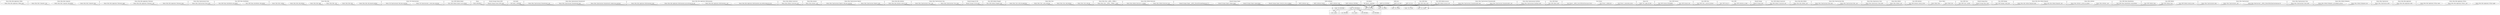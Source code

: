 digraph {
graph [overlap=false]
subgraph cluster_Moose_Meta_Role_Application_ToRole {
	label="Moose::Meta::Role::Application::ToRole";
	"Moose::Meta::Role::Application::ToRole::meta";
}
subgraph cluster_Moose_Meta_Role_Composite {
	label="Moose::Meta::Role::Composite";
	"Moose::Meta::Role::Composite::meta";
	"Moose::Meta::Role::Composite::add_method";
	"Moose::Meta::Role::Composite::_new";
}
subgraph cluster_Moose_Meta_Role_Application_ToInstance {
	label="Moose::Meta::Role::Application::ToInstance";
	"Moose::Meta::Role::Application::ToInstance::meta";
	"Moose::Meta::Role::Application::ToInstance::_new";
	"Moose::Meta::Role::Application::ToInstance::apply";
}
subgraph cluster_vars {
	label="vars";
	"vars::BEGIN@8";
	"vars::BEGIN@3";
	"vars::import";
	"vars::BEGIN@7";
}
subgraph cluster_Moose_Meta_TypeConstraint_Enum {
	label="Moose::Meta::TypeConstraint::Enum";
	"Moose::Meta::TypeConstraint::Enum::meta";
}
subgraph cluster_Class_MOP_Mixin_HasMethods {
	label="Class::MOP::Mixin::HasMethods";
	"Class::MOP::Mixin::HasMethods::add_method";
	"Class::MOP::Mixin::HasMethods::get_method";
}
subgraph cluster_Moose_Meta_Role {
	label="Moose::Meta::Role";
	"Moose::Meta::Role::add_required_methods";
	"Moose::Meta::Role::meta";
	"Moose::Meta::Role::_new";
	"Moose::Meta::Role::apply";
	"Moose::Meta::Role::add_attribute";
	"Moose::Meta::Role::combine";
}
subgraph cluster_Moose_Util_TypeConstraints {
	label="Moose::Util::TypeConstraints";
	"Moose::Util::TypeConstraints::_create_type_constraint";
	"Moose::Util::TypeConstraints::find_type_constraint";
}
subgraph cluster_Class_MOP_Method_Inlined {
	label="Class::MOP::Method::Inlined";
	"Class::MOP::Method::Inlined::can_be_inlined";
}
subgraph cluster_Moose {
	label="Moose";
	"Moose::BEGIN@13";
}
subgraph cluster_MooseX_Storage_Format_JSON {
	label="MooseX::Storage::Format::JSON";
	"MooseX::Storage::Format::JSON::meta";
}
subgraph cluster_Sub_Install {
	label="Sub::Install";
	"Sub::Install::_CODELIKE";
}
subgraph cluster_Moose_Meta_TypeConstraint_Parameterized {
	label="Moose::Meta::TypeConstraint::Parameterized";
	"Moose::Meta::TypeConstraint::Parameterized::compile_type_constraint";
	"Moose::Meta::TypeConstraint::Parameterized::meta";
	"Moose::Meta::TypeConstraint::Parameterized::_new";
}
subgraph cluster_Moose_Meta_Role_Application_RoleSummation {
	label="Moose::Meta::Role::Application::RoleSummation";
	"Moose::Meta::Role::Application::RoleSummation::get_method_aliases_for_role";
	"Moose::Meta::Role::Application::RoleSummation::_new";
	"Moose::Meta::Role::Application::RoleSummation::get_exclusions_for_role";
	"Moose::Meta::Role::Application::RoleSummation::meta";
}
subgraph cluster_Moose_Meta_Method_Constructor {
	label="Moose::Meta::Method::Constructor";
	"Moose::Meta::Method::Constructor::new";
}
subgraph cluster_Moose_Meta_Instance {
	label="Moose::Meta::Instance";
	"Moose::Meta::Instance::_new";
}
subgraph cluster_Moose_Meta_TypeConstraint_Registry {
	label="Moose::Meta::TypeConstraint::Registry";
	"Moose::Meta::TypeConstraint::Registry::meta";
	"Moose::Meta::TypeConstraint::Registry::add_type_constraint";
}
subgraph cluster_Moose_Meta_Role_Attribute {
	label="Moose::Meta::Role::Attribute";
	"Moose::Meta::Role::Attribute::attach_to_role";
}
subgraph cluster_Scalar_Util {
	label="Scalar::Util";
	"Scalar::Util::BEGIN@9";
	"Scalar::Util::refaddr";
	"Scalar::Util::reftype";
	"Scalar::Util::isweak";
	"Scalar::Util::blessed";
	"Scalar::Util::BEGIN@10";
	"Scalar::Util::weaken";
}
subgraph cluster_Moose_Meta_TypeConstraint_Class {
	label="Moose::Meta::TypeConstraint::Class";
	"Moose::Meta::TypeConstraint::Class::meta";
	"Moose::Meta::TypeConstraint::Class::_new";
}
subgraph cluster_MooseX_Storage_IO_File {
	label="MooseX::Storage::IO::File";
	"MooseX::Storage::IO::File::meta";
}
subgraph cluster_Class_MOP_Method_Wrapped {
	label="Class::MOP::Method::Wrapped";
	"Class::MOP::Method::Wrapped::wrap";
}
subgraph cluster_Moose_Meta_Class {
	label="Moose::Meta::Class";
	"Moose::Meta::Class::add_role";
	"Moose::Meta::Class::add_attribute";
	"Moose::Meta::Class::_anon_cache_key";
	"Moose::Meta::Class::add_role_application";
}
subgraph cluster_Moose_Meta_Class___ANON___SERIAL_1 {
	label="Moose::Meta::Class::__ANON__::SERIAL::1";
	"Moose::Meta::Class::__ANON__::SERIAL::1::meta";
}
subgraph cluster_Moose_Meta_Method_Destructor {
	label="Moose::Meta::Method::Destructor";
	"Moose::Meta::Method::Destructor::new";
	"Moose::Meta::Method::Destructor::is_needed";
}
subgraph cluster_MooseX_Storage_Engine {
	label="MooseX::Storage::Engine";
	"MooseX::Storage::Engine::collapse_object";
	"MooseX::Storage::Engine::check_for_cycle_in_collapse";
	"MooseX::Storage::Engine::expand_object";
	"MooseX::Storage::Engine::__ANON__[MooseX/Storage/Engine.pm:277]";
}
subgraph cluster_PerlFu_JobQueue {
	label="PerlFu::JobQueue";
	"PerlFu::JobQueue::DESTROY";
	"PerlFu::JobQueue::meta";
	"PerlFu::JobQueue::kestrel";
	"PerlFu::JobQueue::new";
}
subgraph cluster_Net_Kestrel {
	label="Net::Kestrel";
	"Net::Kestrel::_connection";
}
subgraph cluster_PerlFu_Job {
	label="PerlFu::Job";
	"PerlFu::Job::new";
	"PerlFu::Job::meta";
	"PerlFu::Job::DESTROY";
}
subgraph cluster_Class_MOP_Mixin {
	label="Class::MOP::Mixin";
	"Class::MOP::Mixin::meta";
}
subgraph cluster_Class_MOP_Method_Accessor {
	label="Class::MOP::Method::Accessor";
	"Class::MOP::Method::Accessor::new";
}
subgraph cluster_Moose_Meta_TypeConstraint_Parameterizable {
	label="Moose::Meta::TypeConstraint::Parameterizable";
	"Moose::Meta::TypeConstraint::Parameterizable::_new";
	"Moose::Meta::TypeConstraint::Parameterizable::meta";
}
subgraph cluster_Moose_Meta_TypeConstraint_DuckType {
	label="Moose::Meta::TypeConstraint::DuckType";
	"Moose::Meta::TypeConstraint::DuckType::meta";
}
subgraph cluster_Class_MOP_Object {
	label="Class::MOP::Object";
	"Class::MOP::Object::meta";
}
subgraph cluster_Eval_Closure {
	label="Eval::Closure";
	"Eval::Closure::_canonicalize_source";
	"Eval::Closure::_validate_env";
	"Eval::Closure::__ANON__[(eval 83)[Eval/Closure.pm:124]:2]";
}
subgraph cluster_Moose_Util {
	label="Moose::Util";
	"Moose::Util::_apply_all_roles";
}
subgraph cluster_strict {
	label="strict";
	"strict::import";
}
subgraph cluster_Class_MOP_Instance {
	label="Class::MOP::Instance";
	"Class::MOP::Instance::BUILDARGS";
	"Class::MOP::Instance::new";
}
subgraph cluster_Class_MOP_Class {
	label="Class::MOP::Class";
	"Class::MOP::Class::_construct_instance";
}
subgraph cluster_Class_MOP {
	label="Class::MOP";
	"Class::MOP::class_of";
	"Class::MOP::metaclass_is_weak";
}
subgraph cluster_MooseX_Storage {
	label="MooseX::Storage";
	"MooseX::Storage::meta";
}
subgraph cluster_Class_MOP_Method_Constructor {
	label="Class::MOP::Method::Constructor";
	"Class::MOP::Method::Constructor::new";
}
subgraph cluster_Moose_Meta_Role_Method {
	label="Moose::Meta::Role::Method";
	"Moose::Meta::Role::Method::_new";
}
subgraph cluster_Moose_Meta_TypeConstraint_Role {
	label="Moose::Meta::TypeConstraint::Role";
	"Moose::Meta::TypeConstraint::Role::_new";
	"Moose::Meta::TypeConstraint::Role::meta";
}
subgraph cluster_Moose_Meta_TypeCoercion_Union {
	label="Moose::Meta::TypeCoercion::Union";
	"Moose::Meta::TypeCoercion::Union::meta";
}
subgraph cluster_Moose_Meta_Method {
	label="Moose::Meta::Method";
	"Moose::Meta::Method::_new";
}
subgraph cluster_Class_MOP_Attribute {
	label="Class::MOP::Attribute";
	"Class::MOP::Attribute::attach_to_class";
}
subgraph cluster_Moose_Object {
	label="Moose::Object";
	"Moose::Object::new";
	"Moose::Object::does";
}
subgraph cluster_Class_MOP_Class_ {
	label="Class::MOP::Class:";
	"Class::MOP::Class:::around";
}
subgraph cluster_MooseX_Storage_Basic {
	label="MooseX::Storage::Basic";
	"MooseX::Storage::Basic::meta";
}
subgraph cluster_Class_MOP_Package {
	label="Class::MOP::Package";
	"Class::MOP::Package::create_anon";
}
subgraph cluster_Moose_Meta_Role_Method_Required {
	label="Moose::Meta::Role::Method::Required";
	"Moose::Meta::Role::Method::Required::_new";
	"Moose::Meta::Role::Method::Required::meta";
}
subgraph cluster_Moose_Meta_Attribute {
	label="Moose::Meta::Attribute";
	"Moose::Meta::Attribute::_new";
	"Moose::Meta::Attribute::_process_isa_option";
}
subgraph cluster_Class_MOP_Mixin_HasAttributes {
	label="Class::MOP::Mixin::HasAttributes";
	"Class::MOP::Mixin::HasAttributes::add_attribute";
}
subgraph cluster_Class_MOP_Method {
	label="Class::MOP::Method";
	"Class::MOP::Method::clone";
	"Class::MOP::Method::attach_to_class";
	"Class::MOP::Method::wrap";
}
subgraph cluster_Moose_Meta_TypeConstraint {
	label="Moose::Meta::TypeConstraint";
	"Moose::Meta::TypeConstraint::meta";
	"Moose::Meta::TypeConstraint::__ANON__[Moose/Meta/TypeConstraint.pm:14]";
	"Moose::Meta::TypeConstraint::_new";
}
subgraph cluster_Moose_Meta_TypeConstraint_Union {
	label="Moose::Meta::TypeConstraint::Union";
	"Moose::Meta::TypeConstraint::Union::meta";
}
subgraph cluster_Moose_Meta_Method_Delegation {
	label="Moose::Meta::Method::Delegation";
	"Moose::Meta::Method::Delegation::new";
	"Moose::Meta::Method::Delegation::_get_delegate_accessor";
}
subgraph cluster_Moose_Meta_TypeCoercion {
	label="Moose::Meta::TypeCoercion";
	"Moose::Meta::TypeCoercion::meta";
}
subgraph cluster_Moose_Meta_Role_Application {
	label="Moose::Meta::Role::Application";
	"Moose::Meta::Role::Application::meta";
}
subgraph cluster_Moose_Meta_Role_Application_ToClass {
	label="Moose::Meta::Role::Application::ToClass";
	"Moose::Meta::Role::Application::ToClass::meta";
	"Moose::Meta::Role::Application::ToClass::_new";
	"Moose::Meta::Role::Application::ToClass::apply";
}
"Moose::Object::does" -> "Scalar::Util::blessed";
"Class::MOP::class_of" -> "Scalar::Util::blessed";
"Moose::Meta::Role::Composite::add_method" -> "Scalar::Util::blessed";
"MooseX::Storage::meta" -> "Scalar::Util::blessed";
"Moose::Meta::Method::Delegation::_get_delegate_accessor" -> "Scalar::Util::blessed";
"Moose::Meta::Role::add_required_methods" -> "Scalar::Util::blessed";
"Class::MOP::Class::_construct_instance" -> "Scalar::Util::blessed";
"Moose::Meta::Method::Destructor::is_needed" -> "Scalar::Util::blessed";
"Moose::Meta::Method::Delegation::new" -> "Scalar::Util::blessed";
"Moose::Meta::TypeCoercion::Union::meta" -> "Scalar::Util::blessed";
"PerlFu::JobQueue::DESTROY" -> "Scalar::Util::blessed";
"Class::MOP::Method::wrap" -> "Scalar::Util::blessed";
"Moose::Meta::TypeConstraint::_new" -> "Scalar::Util::blessed";
"Moose::Meta::TypeConstraint::Registry::add_type_constraint" -> "Scalar::Util::blessed";
"PerlFu::JobQueue::new" -> "Scalar::Util::blessed";
"Moose::Meta::Role::Application::ToClass::meta" -> "Scalar::Util::blessed";
"Moose::Meta::Class::__ANON__::SERIAL::1::meta" -> "Scalar::Util::blessed";
"Moose::Util::TypeConstraints::find_type_constraint" -> "Scalar::Util::blessed";
"Moose::Meta::TypeConstraint::Parameterizable::_new" -> "Scalar::Util::blessed";
"Moose::Meta::TypeCoercion::meta" -> "Scalar::Util::blessed";
"Class::MOP::Method::clone" -> "Scalar::Util::blessed";
"Moose::Object::new" -> "Scalar::Util::blessed";
"Class::MOP::Method::Wrapped::wrap" -> "Scalar::Util::blessed";
"Moose::Meta::TypeConstraint::Parameterized::_new" -> "Scalar::Util::blessed";
"PerlFu::Job::meta" -> "Scalar::Util::blessed";
"Class::MOP::Mixin::meta" -> "Scalar::Util::blessed";
"MooseX::Storage::Basic::meta" -> "Scalar::Util::blessed";
"Moose::Util::_apply_all_roles" -> "Scalar::Util::blessed";
"PerlFu::JobQueue::meta" -> "Scalar::Util::blessed";
"Sub::Install::_CODELIKE" -> "Scalar::Util::blessed";
"Moose::Util::TypeConstraints::_create_type_constraint" -> "Scalar::Util::blessed";
"Moose::Meta::Role::meta" -> "Scalar::Util::blessed";
"Moose::Meta::Class::add_role_application" -> "Scalar::Util::blessed";
"Moose::Meta::Attribute::_process_isa_option" -> "Scalar::Util::blessed";
"Class::MOP::Mixin::HasMethods::get_method" -> "Scalar::Util::blessed";
"Moose::Meta::TypeConstraint::Parameterizable::meta" -> "Scalar::Util::blessed";
"Moose::Meta::TypeConstraint::Parameterized::compile_type_constraint" -> "Scalar::Util::blessed";
"Class::MOP::Mixin::HasMethods::add_method" -> "Scalar::Util::blessed";
"Moose::Meta::Class::_anon_cache_key" -> "Scalar::Util::blessed";
"Moose::Meta::Role::Attribute::attach_to_role" -> "Scalar::Util::blessed";
"Moose::Meta::Role::Method::Required::meta" -> "Scalar::Util::blessed";
"Eval::Closure::__ANON__[(eval 83)[Eval/Closure.pm:124]:2]" -> "Scalar::Util::blessed";
"Class::MOP::Attribute::attach_to_class" -> "Scalar::Util::blessed";
"Moose::Meta::TypeConstraint::Enum::meta" -> "Scalar::Util::blessed";
"MooseX::Storage::Format::JSON::meta" -> "Scalar::Util::blessed";
"Moose::Meta::Method::_new" -> "Scalar::Util::blessed";
"Moose::Meta::TypeConstraint::Union::meta" -> "Scalar::Util::blessed";
"MooseX::Storage::IO::File::meta" -> "Scalar::Util::blessed";
"Moose::Meta::Role::_new" -> "Scalar::Util::blessed";
"Moose::Meta::TypeConstraint::Role::_new" -> "Scalar::Util::blessed";
"Moose::Meta::Instance::_new" -> "Scalar::Util::blessed";
"Moose::Meta::Role::Application::RoleSummation::meta" -> "Scalar::Util::blessed";
"Moose::Meta::Role::Composite::meta" -> "Scalar::Util::blessed";
"Class::MOP::Instance::BUILDARGS" -> "Scalar::Util::blessed";
"Moose::Meta::Class::add_attribute" -> "Scalar::Util::blessed";
"Moose::Meta::Role::Application::RoleSummation::get_exclusions_for_role" -> "Scalar::Util::blessed";
"Moose::Meta::Role::add_attribute" -> "Scalar::Util::blessed";
"Moose::Meta::Role::Composite::_new" -> "Scalar::Util::blessed";
"Moose::Meta::TypeConstraint::Role::meta" -> "Scalar::Util::blessed";
"Moose::Meta::Role::Application::RoleSummation::_new" -> "Scalar::Util::blessed";
"Moose::Meta::Role::Method::Required::_new" -> "Scalar::Util::blessed";
"Moose::Meta::TypeConstraint::Parameterized::meta" -> "Scalar::Util::blessed";
"Moose::Meta::TypeConstraint::Class::_new" -> "Scalar::Util::blessed";
"Moose::Meta::TypeConstraint::Class::meta" -> "Scalar::Util::blessed";
"Moose::Meta::Role::Application::ToInstance::apply" -> "Scalar::Util::blessed";
"Net::Kestrel::_connection" -> "Scalar::Util::blessed";
"Moose::Meta::Class::add_role" -> "Scalar::Util::blessed";
"Moose::Meta::TypeConstraint::meta" -> "Scalar::Util::blessed";
"PerlFu::Job::new" -> "Scalar::Util::blessed";
"Moose::Meta::TypeConstraint::Registry::meta" -> "Scalar::Util::blessed";
"Class::MOP::Object::meta" -> "Scalar::Util::blessed";
"Moose::Meta::Role::Application::ToRole::meta" -> "Scalar::Util::blessed";
"Moose::Meta::Role::Application::meta" -> "Scalar::Util::blessed";
"PerlFu::JobQueue::kestrel" -> "Scalar::Util::blessed";
"Moose::Meta::Role::combine" -> "Scalar::Util::blessed";
"Moose::Meta::Role::Application::ToClass::_new" -> "Scalar::Util::blessed";
"Moose::Meta::Role::Application::RoleSummation::get_method_aliases_for_role" -> "Scalar::Util::blessed";
"Moose::Meta::Role::Application::ToInstance::_new" -> "Scalar::Util::blessed";
"Moose::Meta::Attribute::_new" -> "Scalar::Util::blessed";
"Moose::Meta::Role::apply" -> "Scalar::Util::blessed";
"Moose::Meta::TypeConstraint::DuckType::meta" -> "Scalar::Util::blessed";
"Moose::Meta::Role::Application::ToInstance::meta" -> "Scalar::Util::blessed";
"Moose::Meta::Role::Method::_new" -> "Scalar::Util::blessed";
"Class::MOP::Class:::around" -> "Scalar::Util::blessed";
"Class::MOP::Mixin::HasAttributes::add_attribute" -> "Scalar::Util::blessed";
"Class::MOP::Method::Constructor::new" -> "Scalar::Util::blessed";
"PerlFu::Job::DESTROY" -> "Scalar::Util::blessed";
"Class::MOP::Method::Accessor::new" -> "Scalar::Util::blessed";
"MooseX::Storage::Engine::__ANON__[MooseX/Storage/Engine.pm:277]" -> "Scalar::Util::blessed";
"Moose::BEGIN@13" -> "Scalar::Util::BEGIN@9";
"Scalar::Util::BEGIN@10" -> "vars::BEGIN@3";
"Class::MOP::metaclass_is_weak" -> "Scalar::Util::isweak";
"Scalar::Util::BEGIN@10" -> "vars::import";
"Scalar::Util::BEGIN@9" -> "strict::import";
"Scalar::Util::BEGIN@10" -> "vars::BEGIN@7";
"MooseX::Storage::Engine::collapse_object" -> "Scalar::Util::refaddr";
"Moose::Meta::TypeConstraint::__ANON__[Moose/Meta/TypeConstraint.pm:14]" -> "Scalar::Util::refaddr";
"MooseX::Storage::Engine::check_for_cycle_in_collapse" -> "Scalar::Util::refaddr";
"Class::MOP::Method::Inlined::can_be_inlined" -> "Scalar::Util::refaddr";
"MooseX::Storage::Engine::expand_object" -> "Scalar::Util::refaddr";
"Scalar::Util::BEGIN@10" -> "vars::BEGIN@8";
"Class::MOP::Attribute::attach_to_class" -> "Scalar::Util::weaken";
"Moose::Meta::Method::Delegation::new" -> "Scalar::Util::weaken";
"Class::MOP::Method::wrap" -> "Scalar::Util::weaken";
"Class::MOP::Method::attach_to_class" -> "Scalar::Util::weaken";
"Moose::Meta::Role::Application::ToClass::apply" -> "Scalar::Util::weaken";
"Moose::Meta::Method::Constructor::new" -> "Scalar::Util::weaken";
"Class::MOP::Instance::new" -> "Scalar::Util::weaken";
"Moose::Meta::Method::Destructor::new" -> "Scalar::Util::weaken";
"Moose::Meta::Role::Attribute::attach_to_role" -> "Scalar::Util::weaken";
"Class::MOP::Method::Constructor::new" -> "Scalar::Util::weaken";
"Class::MOP::Method::Accessor::new" -> "Scalar::Util::weaken";
"Class::MOP::Package::create_anon" -> "Scalar::Util::weaken";
"Eval::Closure::_canonicalize_source" -> "Scalar::Util::reftype";
"Sub::Install::_CODELIKE" -> "Scalar::Util::reftype";
"Class::MOP::Method::wrap" -> "Scalar::Util::reftype";
"Eval::Closure::_validate_env" -> "Scalar::Util::reftype";
"Moose::BEGIN@13" -> "Scalar::Util::BEGIN@10";
}
